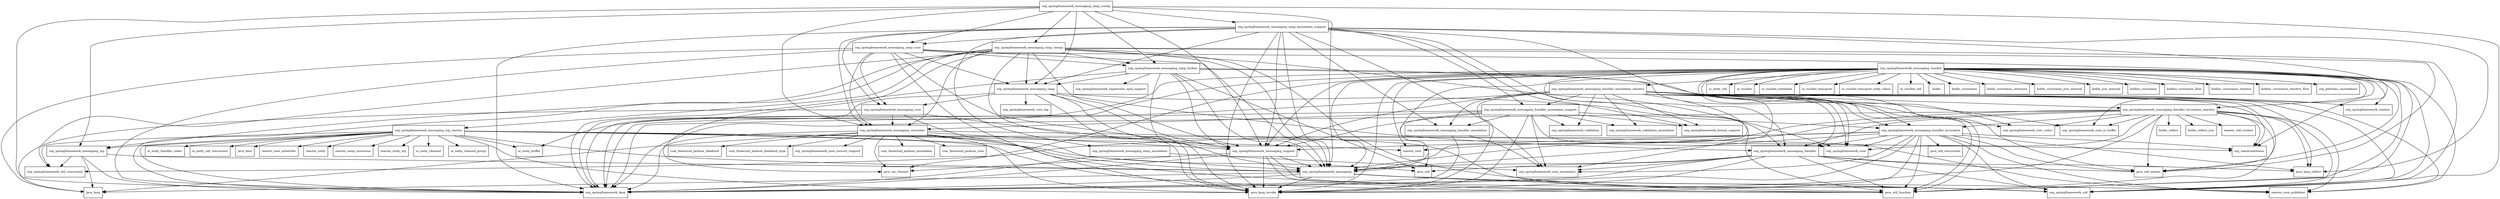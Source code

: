 digraph spring_messaging_5_2_0_M3_package_dependencies {
  node [shape = box, fontsize=10.0];
  org_springframework_messaging -> java_lang;
  org_springframework_messaging -> java_lang_invoke;
  org_springframework_messaging -> java_util_function;
  org_springframework_messaging -> org_springframework_lang;
  org_springframework_messaging -> org_springframework_util;
  org_springframework_messaging -> reactor_core_publisher;
  org_springframework_messaging_converter -> com_fasterxml_jackson_annotation;
  org_springframework_messaging_converter -> com_fasterxml_jackson_core;
  org_springframework_messaging_converter -> com_fasterxml_jackson_databind;
  org_springframework_messaging_converter -> com_fasterxml_jackson_databind_type;
  org_springframework_messaging_converter -> java_lang;
  org_springframework_messaging_converter -> java_lang_invoke;
  org_springframework_messaging_converter -> java_nio_charset;
  org_springframework_messaging_converter -> java_util_function;
  org_springframework_messaging_converter -> org_springframework_core_convert_support;
  org_springframework_messaging_converter -> org_springframework_lang;
  org_springframework_messaging_converter -> org_springframework_messaging;
  org_springframework_messaging_converter -> org_springframework_messaging_support;
  org_springframework_messaging_converter -> org_springframework_util;
  org_springframework_messaging_core -> java_lang;
  org_springframework_messaging_core -> org_springframework_lang;
  org_springframework_messaging_core -> org_springframework_messaging;
  org_springframework_messaging_core -> org_springframework_messaging_converter;
  org_springframework_messaging_core -> org_springframework_messaging_support;
  org_springframework_messaging_handler -> java_lang_invoke;
  org_springframework_messaging_handler -> java_lang_reflect;
  org_springframework_messaging_handler -> java_util;
  org_springframework_messaging_handler -> java_util_function;
  org_springframework_messaging_handler -> java_util_stream;
  org_springframework_messaging_handler -> org_springframework_core_annotation;
  org_springframework_messaging_handler -> org_springframework_lang;
  org_springframework_messaging_handler -> org_springframework_messaging;
  org_springframework_messaging_handler -> org_springframework_util;
  org_springframework_messaging_handler_annotation -> org_springframework_core_annotation;
  org_springframework_messaging_handler_annotation -> org_springframework_lang;
  org_springframework_messaging_handler_annotation_reactive -> java_lang_invoke;
  org_springframework_messaging_handler_annotation_reactive -> java_lang_reflect;
  org_springframework_messaging_handler_annotation_reactive -> java_util_function;
  org_springframework_messaging_handler_annotation_reactive -> java_util_stream;
  org_springframework_messaging_handler_annotation_reactive -> org_reactivestreams;
  org_springframework_messaging_handler_annotation_reactive -> org_springframework_context;
  org_springframework_messaging_handler_annotation_reactive -> org_springframework_core;
  org_springframework_messaging_handler_annotation_reactive -> org_springframework_core_annotation;
  org_springframework_messaging_handler_annotation_reactive -> org_springframework_core_codec;
  org_springframework_messaging_handler_annotation_reactive -> org_springframework_core_io_buffer;
  org_springframework_messaging_handler_annotation_reactive -> org_springframework_format_support;
  org_springframework_messaging_handler_annotation_reactive -> org_springframework_lang;
  org_springframework_messaging_handler_annotation_reactive -> org_springframework_messaging;
  org_springframework_messaging_handler_annotation_reactive -> org_springframework_messaging_handler;
  org_springframework_messaging_handler_annotation_reactive -> org_springframework_messaging_handler_annotation;
  org_springframework_messaging_handler_annotation_reactive -> org_springframework_messaging_handler_annotation_support;
  org_springframework_messaging_handler_annotation_reactive -> org_springframework_messaging_handler_invocation;
  org_springframework_messaging_handler_annotation_reactive -> org_springframework_messaging_handler_invocation_reactive;
  org_springframework_messaging_handler_annotation_reactive -> org_springframework_messaging_support;
  org_springframework_messaging_handler_annotation_reactive -> org_springframework_util;
  org_springframework_messaging_handler_annotation_reactive -> org_springframework_validation;
  org_springframework_messaging_handler_annotation_reactive -> org_springframework_validation_annotation;
  org_springframework_messaging_handler_annotation_reactive -> reactor_core_publisher;
  org_springframework_messaging_handler_annotation_support -> java_lang_invoke;
  org_springframework_messaging_handler_annotation_support -> org_springframework_core;
  org_springframework_messaging_handler_annotation_support -> org_springframework_core_annotation;
  org_springframework_messaging_handler_annotation_support -> org_springframework_format_support;
  org_springframework_messaging_handler_annotation_support -> org_springframework_lang;
  org_springframework_messaging_handler_annotation_support -> org_springframework_messaging;
  org_springframework_messaging_handler_annotation_support -> org_springframework_messaging_converter;
  org_springframework_messaging_handler_annotation_support -> org_springframework_messaging_handler_annotation;
  org_springframework_messaging_handler_annotation_support -> org_springframework_messaging_handler_invocation;
  org_springframework_messaging_handler_annotation_support -> org_springframework_messaging_support;
  org_springframework_messaging_handler_annotation_support -> org_springframework_validation;
  org_springframework_messaging_handler_annotation_support -> org_springframework_validation_annotation;
  org_springframework_messaging_handler_invocation -> java_lang_invoke;
  org_springframework_messaging_handler_invocation -> java_lang_reflect;
  org_springframework_messaging_handler_invocation -> java_util_concurrent;
  org_springframework_messaging_handler_invocation -> java_util_function;
  org_springframework_messaging_handler_invocation -> java_util_stream;
  org_springframework_messaging_handler_invocation -> org_reactivestreams;
  org_springframework_messaging_handler_invocation -> org_springframework_core;
  org_springframework_messaging_handler_invocation -> org_springframework_core_annotation;
  org_springframework_messaging_handler_invocation -> org_springframework_lang;
  org_springframework_messaging_handler_invocation -> org_springframework_messaging;
  org_springframework_messaging_handler_invocation -> org_springframework_messaging_handler;
  org_springframework_messaging_handler_invocation -> org_springframework_messaging_support;
  org_springframework_messaging_handler_invocation -> org_springframework_util;
  org_springframework_messaging_handler_invocation -> org_springframework_util_concurrent;
  org_springframework_messaging_handler_invocation -> reactor_core_publisher;
  org_springframework_messaging_handler_invocation_reactive -> java_lang_invoke;
  org_springframework_messaging_handler_invocation_reactive -> java_lang_reflect;
  org_springframework_messaging_handler_invocation_reactive -> java_util_function;
  org_springframework_messaging_handler_invocation_reactive -> java_util_stream;
  org_springframework_messaging_handler_invocation_reactive -> kotlin_reflect;
  org_springframework_messaging_handler_invocation_reactive -> kotlin_reflect_jvm;
  org_springframework_messaging_handler_invocation_reactive -> org_reactivestreams;
  org_springframework_messaging_handler_invocation_reactive -> org_springframework_core;
  org_springframework_messaging_handler_invocation_reactive -> org_springframework_core_codec;
  org_springframework_messaging_handler_invocation_reactive -> org_springframework_core_io_buffer;
  org_springframework_messaging_handler_invocation_reactive -> org_springframework_lang;
  org_springframework_messaging_handler_invocation_reactive -> org_springframework_messaging;
  org_springframework_messaging_handler_invocation_reactive -> org_springframework_messaging_handler;
  org_springframework_messaging_handler_invocation_reactive -> org_springframework_messaging_handler_invocation;
  org_springframework_messaging_handler_invocation_reactive -> org_springframework_util;
  org_springframework_messaging_handler_invocation_reactive -> reactor_core;
  org_springframework_messaging_handler_invocation_reactive -> reactor_core_publisher;
  org_springframework_messaging_handler_invocation_reactive -> reactor_util_context;
  org_springframework_messaging_rsocket -> io_netty_buffer;
  org_springframework_messaging_rsocket -> io_netty_util;
  org_springframework_messaging_rsocket -> io_rsocket;
  org_springframework_messaging_rsocket -> io_rsocket_metadata;
  org_springframework_messaging_rsocket -> io_rsocket_transport;
  org_springframework_messaging_rsocket -> io_rsocket_transport_netty_client;
  org_springframework_messaging_rsocket -> io_rsocket_util;
  org_springframework_messaging_rsocket -> java_lang_invoke;
  org_springframework_messaging_rsocket -> java_nio_charset;
  org_springframework_messaging_rsocket -> java_util;
  org_springframework_messaging_rsocket -> java_util_function;
  org_springframework_messaging_rsocket -> java_util_stream;
  org_springframework_messaging_rsocket -> kotlin;
  org_springframework_messaging_rsocket -> kotlin_coroutines;
  org_springframework_messaging_rsocket -> kotlin_coroutines_intrinsics;
  org_springframework_messaging_rsocket -> kotlin_coroutines_jvm_internal;
  org_springframework_messaging_rsocket -> kotlin_jvm_internal;
  org_springframework_messaging_rsocket -> kotlinx_coroutines;
  org_springframework_messaging_rsocket -> kotlinx_coroutines_flow;
  org_springframework_messaging_rsocket -> kotlinx_coroutines_reactive;
  org_springframework_messaging_rsocket -> kotlinx_coroutines_reactive_flow;
  org_springframework_messaging_rsocket -> org_jetbrains_annotations;
  org_springframework_messaging_rsocket -> org_reactivestreams;
  org_springframework_messaging_rsocket -> org_springframework_core;
  org_springframework_messaging_rsocket -> org_springframework_core_codec;
  org_springframework_messaging_rsocket -> org_springframework_core_io_buffer;
  org_springframework_messaging_rsocket -> org_springframework_lang;
  org_springframework_messaging_rsocket -> org_springframework_messaging;
  org_springframework_messaging_rsocket -> org_springframework_messaging_handler;
  org_springframework_messaging_rsocket -> org_springframework_messaging_handler_annotation_reactive;
  org_springframework_messaging_rsocket -> org_springframework_messaging_handler_invocation_reactive;
  org_springframework_messaging_rsocket -> org_springframework_messaging_support;
  org_springframework_messaging_rsocket -> org_springframework_util;
  org_springframework_messaging_rsocket -> reactor_core;
  org_springframework_messaging_rsocket -> reactor_core_publisher;
  org_springframework_messaging_simp -> java_lang_invoke;
  org_springframework_messaging_simp -> java_util_function;
  org_springframework_messaging_simp -> org_springframework_core_log;
  org_springframework_messaging_simp -> org_springframework_lang;
  org_springframework_messaging_simp -> org_springframework_messaging;
  org_springframework_messaging_simp -> org_springframework_messaging_core;
  org_springframework_messaging_simp -> org_springframework_messaging_handler;
  org_springframework_messaging_simp -> org_springframework_messaging_support;
  org_springframework_messaging_simp_annotation -> org_springframework_core_annotation;
  org_springframework_messaging_simp_annotation -> org_springframework_lang;
  org_springframework_messaging_simp_annotation_support -> java_lang_invoke;
  org_springframework_messaging_simp_annotation_support -> java_lang_reflect;
  org_springframework_messaging_simp_annotation_support -> org_springframework_context;
  org_springframework_messaging_simp_annotation_support -> org_springframework_core_annotation;
  org_springframework_messaging_simp_annotation_support -> org_springframework_format_support;
  org_springframework_messaging_simp_annotation_support -> org_springframework_lang;
  org_springframework_messaging_simp_annotation_support -> org_springframework_messaging;
  org_springframework_messaging_simp_annotation_support -> org_springframework_messaging_converter;
  org_springframework_messaging_simp_annotation_support -> org_springframework_messaging_core;
  org_springframework_messaging_simp_annotation_support -> org_springframework_messaging_handler;
  org_springframework_messaging_simp_annotation_support -> org_springframework_messaging_handler_annotation;
  org_springframework_messaging_simp_annotation_support -> org_springframework_messaging_handler_annotation_support;
  org_springframework_messaging_simp_annotation_support -> org_springframework_messaging_handler_invocation;
  org_springframework_messaging_simp_annotation_support -> org_springframework_messaging_simp;
  org_springframework_messaging_simp_annotation_support -> org_springframework_messaging_simp_annotation;
  org_springframework_messaging_simp_annotation_support -> org_springframework_messaging_simp_user;
  org_springframework_messaging_simp_annotation_support -> org_springframework_messaging_support;
  org_springframework_messaging_simp_broker -> java_lang_invoke;
  org_springframework_messaging_simp_broker -> java_util;
  org_springframework_messaging_simp_broker -> java_util_function;
  org_springframework_messaging_simp_broker -> java_util_stream;
  org_springframework_messaging_simp_broker -> org_springframework_expression_spel_support;
  org_springframework_messaging_simp_broker -> org_springframework_lang;
  org_springframework_messaging_simp_broker -> org_springframework_messaging;
  org_springframework_messaging_simp_broker -> org_springframework_messaging_simp;
  org_springframework_messaging_simp_broker -> org_springframework_messaging_support;
  org_springframework_messaging_simp_config -> org_springframework_lang;
  org_springframework_messaging_simp_config -> org_springframework_messaging;
  org_springframework_messaging_simp_config -> org_springframework_messaging_converter;
  org_springframework_messaging_simp_config -> org_springframework_messaging_simp;
  org_springframework_messaging_simp_config -> org_springframework_messaging_simp_annotation_support;
  org_springframework_messaging_simp_config -> org_springframework_messaging_simp_broker;
  org_springframework_messaging_simp_config -> org_springframework_messaging_simp_stomp;
  org_springframework_messaging_simp_config -> org_springframework_messaging_simp_user;
  org_springframework_messaging_simp_config -> org_springframework_messaging_support;
  org_springframework_messaging_simp_config -> org_springframework_messaging_tcp;
  org_springframework_messaging_simp_config -> org_springframework_util;
  org_springframework_messaging_simp_stomp -> java_lang_invoke;
  org_springframework_messaging_simp_stomp -> java_nio_charset;
  org_springframework_messaging_simp_stomp -> java_util_function;
  org_springframework_messaging_simp_stomp -> java_util_stream;
  org_springframework_messaging_simp_stomp -> org_springframework_core;
  org_springframework_messaging_simp_stomp -> org_springframework_lang;
  org_springframework_messaging_simp_stomp -> org_springframework_messaging;
  org_springframework_messaging_simp_stomp -> org_springframework_messaging_converter;
  org_springframework_messaging_simp_stomp -> org_springframework_messaging_simp;
  org_springframework_messaging_simp_stomp -> org_springframework_messaging_simp_broker;
  org_springframework_messaging_simp_stomp -> org_springframework_messaging_support;
  org_springframework_messaging_simp_stomp -> org_springframework_messaging_tcp;
  org_springframework_messaging_simp_stomp -> org_springframework_messaging_tcp_reactor;
  org_springframework_messaging_simp_stomp -> org_springframework_util;
  org_springframework_messaging_simp_stomp -> org_springframework_util_concurrent;
  org_springframework_messaging_simp_user -> java_lang;
  org_springframework_messaging_simp_user -> java_lang_invoke;
  org_springframework_messaging_simp_user -> java_util_function;
  org_springframework_messaging_simp_user -> org_springframework_lang;
  org_springframework_messaging_simp_user -> org_springframework_messaging;
  org_springframework_messaging_simp_user -> org_springframework_messaging_converter;
  org_springframework_messaging_simp_user -> org_springframework_messaging_core;
  org_springframework_messaging_simp_user -> org_springframework_messaging_simp;
  org_springframework_messaging_simp_user -> org_springframework_messaging_simp_broker;
  org_springframework_messaging_simp_user -> org_springframework_messaging_support;
  org_springframework_messaging_support -> java_lang_invoke;
  org_springframework_messaging_support -> java_nio_charset;
  org_springframework_messaging_support -> java_util_function;
  org_springframework_messaging_support -> org_springframework_lang;
  org_springframework_messaging_support -> org_springframework_messaging;
  org_springframework_messaging_support -> org_springframework_util;
  org_springframework_messaging_tcp -> java_lang;
  org_springframework_messaging_tcp -> org_springframework_lang;
  org_springframework_messaging_tcp -> org_springframework_messaging;
  org_springframework_messaging_tcp -> org_springframework_util_concurrent;
  org_springframework_messaging_tcp_reactor -> io_netty_buffer;
  org_springframework_messaging_tcp_reactor -> io_netty_channel;
  org_springframework_messaging_tcp_reactor -> io_netty_channel_group;
  org_springframework_messaging_tcp_reactor -> io_netty_handler_codec;
  org_springframework_messaging_tcp_reactor -> io_netty_util_concurrent;
  org_springframework_messaging_tcp_reactor -> java_lang_invoke;
  org_springframework_messaging_tcp_reactor -> java_time;
  org_springframework_messaging_tcp_reactor -> java_util;
  org_springframework_messaging_tcp_reactor -> java_util_function;
  org_springframework_messaging_tcp_reactor -> org_reactivestreams;
  org_springframework_messaging_tcp_reactor -> org_springframework_lang;
  org_springframework_messaging_tcp_reactor -> org_springframework_messaging;
  org_springframework_messaging_tcp_reactor -> org_springframework_messaging_tcp;
  org_springframework_messaging_tcp_reactor -> org_springframework_util_concurrent;
  org_springframework_messaging_tcp_reactor -> reactor_core;
  org_springframework_messaging_tcp_reactor -> reactor_core_publisher;
  org_springframework_messaging_tcp_reactor -> reactor_core_scheduler;
  org_springframework_messaging_tcp_reactor -> reactor_netty;
  org_springframework_messaging_tcp_reactor -> reactor_netty_resources;
  org_springframework_messaging_tcp_reactor -> reactor_netty_tcp;
}
